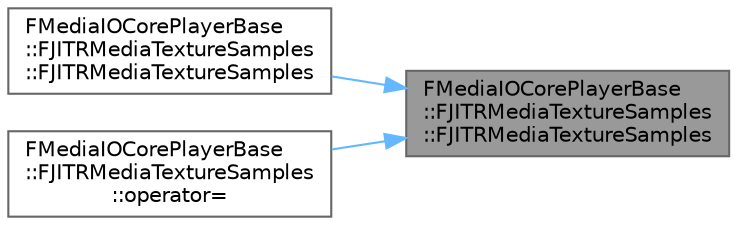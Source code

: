 digraph "FMediaIOCorePlayerBase::FJITRMediaTextureSamples::FJITRMediaTextureSamples"
{
 // INTERACTIVE_SVG=YES
 // LATEX_PDF_SIZE
  bgcolor="transparent";
  edge [fontname=Helvetica,fontsize=10,labelfontname=Helvetica,labelfontsize=10];
  node [fontname=Helvetica,fontsize=10,shape=box,height=0.2,width=0.4];
  rankdir="RL";
  Node1 [id="Node000001",label="FMediaIOCorePlayerBase\l::FJITRMediaTextureSamples\l::FJITRMediaTextureSamples",height=0.2,width=0.4,color="gray40", fillcolor="grey60", style="filled", fontcolor="black",tooltip=" "];
  Node1 -> Node2 [id="edge1_Node000001_Node000002",dir="back",color="steelblue1",style="solid",tooltip=" "];
  Node2 [id="Node000002",label="FMediaIOCorePlayerBase\l::FJITRMediaTextureSamples\l::FJITRMediaTextureSamples",height=0.2,width=0.4,color="grey40", fillcolor="white", style="filled",URL="$d9/d99/classFMediaIOCorePlayerBase_1_1FJITRMediaTextureSamples.html#a53bdccff7d0fb4308fa5fee8ff96dc64",tooltip=" "];
  Node1 -> Node3 [id="edge2_Node000001_Node000003",dir="back",color="steelblue1",style="solid",tooltip=" "];
  Node3 [id="Node000003",label="FMediaIOCorePlayerBase\l::FJITRMediaTextureSamples\l::operator=",height=0.2,width=0.4,color="grey40", fillcolor="white", style="filled",URL="$d9/d99/classFMediaIOCorePlayerBase_1_1FJITRMediaTextureSamples.html#a84aae3c9fab39f3716770e3d275b5fdd",tooltip=" "];
}
